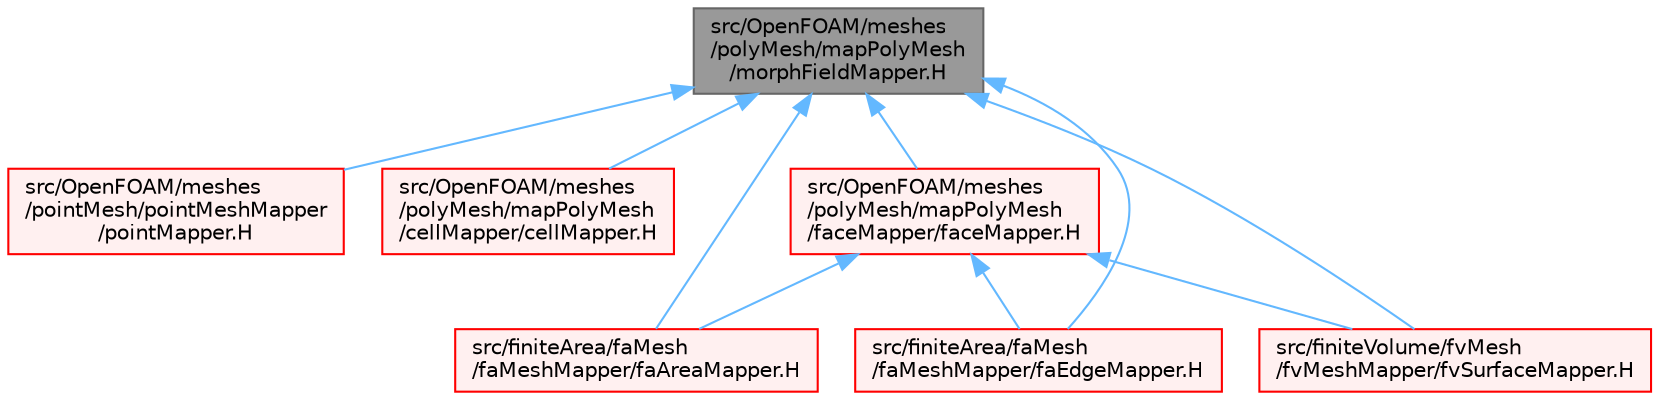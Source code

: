 digraph "src/OpenFOAM/meshes/polyMesh/mapPolyMesh/morphFieldMapper.H"
{
 // LATEX_PDF_SIZE
  bgcolor="transparent";
  edge [fontname=Helvetica,fontsize=10,labelfontname=Helvetica,labelfontsize=10];
  node [fontname=Helvetica,fontsize=10,shape=box,height=0.2,width=0.4];
  Node1 [id="Node000001",label="src/OpenFOAM/meshes\l/polyMesh/mapPolyMesh\l/morphFieldMapper.H",height=0.2,width=0.4,color="gray40", fillcolor="grey60", style="filled", fontcolor="black",tooltip=" "];
  Node1 -> Node2 [id="edge1_Node000001_Node000002",dir="back",color="steelblue1",style="solid",tooltip=" "];
  Node2 [id="Node000002",label="src/OpenFOAM/meshes\l/pointMesh/pointMeshMapper\l/pointMapper.H",height=0.2,width=0.4,color="red", fillcolor="#FFF0F0", style="filled",URL="$pointMapper_8H.html",tooltip=" "];
  Node1 -> Node9 [id="edge2_Node000001_Node000009",dir="back",color="steelblue1",style="solid",tooltip=" "];
  Node9 [id="Node000009",label="src/OpenFOAM/meshes\l/polyMesh/mapPolyMesh\l/cellMapper/cellMapper.H",height=0.2,width=0.4,color="red", fillcolor="#FFF0F0", style="filled",URL="$cellMapper_8H.html",tooltip=" "];
  Node1 -> Node13 [id="edge3_Node000001_Node000013",dir="back",color="steelblue1",style="solid",tooltip=" "];
  Node13 [id="Node000013",label="src/OpenFOAM/meshes\l/polyMesh/mapPolyMesh\l/faceMapper/faceMapper.H",height=0.2,width=0.4,color="red", fillcolor="#FFF0F0", style="filled",URL="$faceMapper_8H.html",tooltip=" "];
  Node13 -> Node15 [id="edge4_Node000013_Node000015",dir="back",color="steelblue1",style="solid",tooltip=" "];
  Node15 [id="Node000015",label="src/finiteArea/faMesh\l/faMeshMapper/faAreaMapper.H",height=0.2,width=0.4,color="red", fillcolor="#FFF0F0", style="filled",URL="$faAreaMapper_8H.html",tooltip=" "];
  Node13 -> Node20 [id="edge5_Node000013_Node000020",dir="back",color="steelblue1",style="solid",tooltip=" "];
  Node20 [id="Node000020",label="src/finiteArea/faMesh\l/faMeshMapper/faEdgeMapper.H",height=0.2,width=0.4,color="red", fillcolor="#FFF0F0", style="filled",URL="$faEdgeMapper_8H.html",tooltip=" "];
  Node13 -> Node39 [id="edge6_Node000013_Node000039",dir="back",color="steelblue1",style="solid",tooltip=" "];
  Node39 [id="Node000039",label="src/finiteVolume/fvMesh\l/fvMeshMapper/fvSurfaceMapper.H",height=0.2,width=0.4,color="red", fillcolor="#FFF0F0", style="filled",URL="$fvSurfaceMapper_8H.html",tooltip=" "];
  Node1 -> Node15 [id="edge7_Node000001_Node000015",dir="back",color="steelblue1",style="solid",tooltip=" "];
  Node1 -> Node20 [id="edge8_Node000001_Node000020",dir="back",color="steelblue1",style="solid",tooltip=" "];
  Node1 -> Node39 [id="edge9_Node000001_Node000039",dir="back",color="steelblue1",style="solid",tooltip=" "];
}
